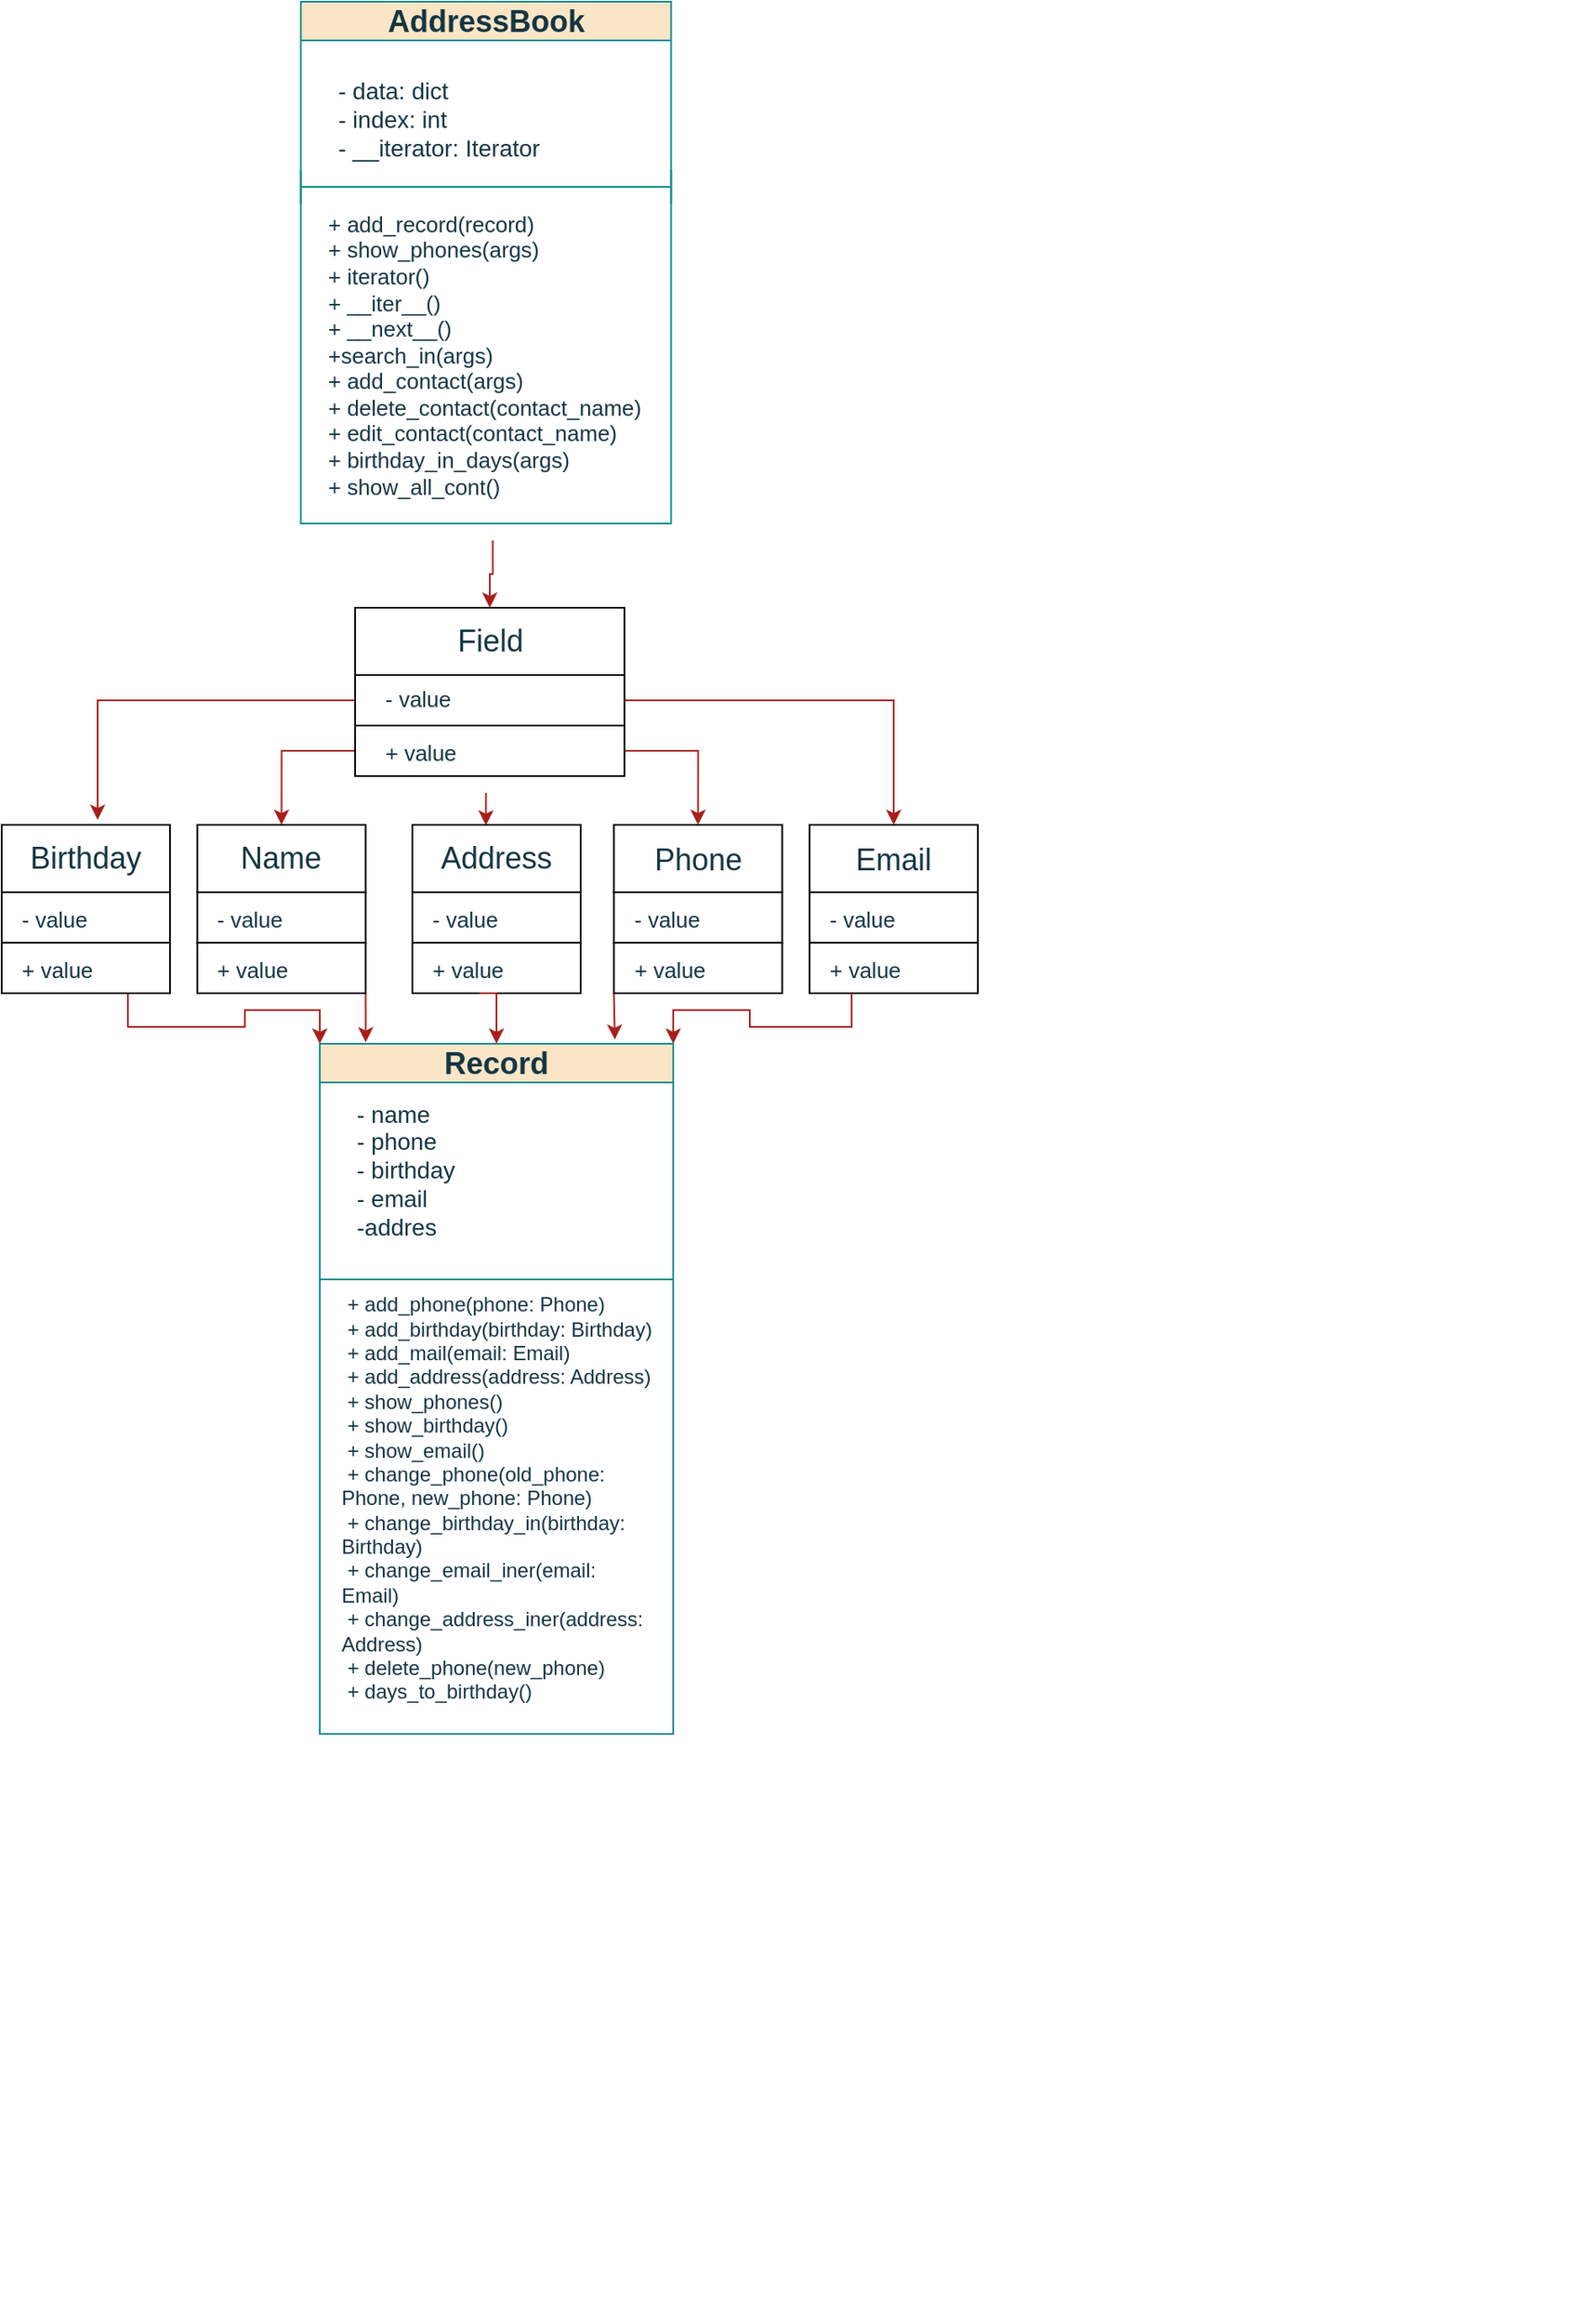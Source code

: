 <mxfile version="21.6.3" type="github">
  <diagram name="Сторінка-1" id="X34uXBFHBQ1U8Xl85ax0">
    <mxGraphModel dx="1057" dy="569" grid="1" gridSize="10" guides="1" tooltips="1" connect="1" arrows="1" fold="1" page="1" pageScale="1" pageWidth="827" pageHeight="1169" math="0" shadow="0">
      <root>
        <mxCell id="0" />
        <mxCell id="1" parent="0" />
        <mxCell id="awaDhILhFS4YZEdiU3oN-5" value="&lt;font style=&quot;font-size: 18px;&quot;&gt;AddressBook&lt;/font&gt;" style="swimlane;whiteSpace=wrap;html=1;strokeColor=#0F8B8D;labelBackgroundColor=none;fillColor=#FAE5C7;fontColor=#143642;" vertex="1" parent="1">
          <mxGeometry x="301.75" y="10" width="220" height="310" as="geometry">
            <mxRectangle x="300" y="30" width="120" height="30" as="alternateBounds" />
          </mxGeometry>
        </mxCell>
        <mxCell id="awaDhILhFS4YZEdiU3oN-7" value="- data: dict&lt;br&gt;- index: int&amp;nbsp;&lt;br&gt;- __iterator: Iterator&amp;nbsp;" style="text;html=1;strokeColor=none;fillColor=none;align=left;verticalAlign=middle;whiteSpace=wrap;rounded=0;fontColor=#143642;fontSize=14;" vertex="1" parent="awaDhILhFS4YZEdiU3oN-5">
          <mxGeometry x="20" y="40" width="130" height="60" as="geometry" />
        </mxCell>
        <mxCell id="awaDhILhFS4YZEdiU3oN-12" value="" style="shape=crossbar;whiteSpace=wrap;html=1;rounded=1;strokeColor=#0F8B8D;fontColor=#143642;fillColor=#FAE5C7;" vertex="1" parent="awaDhILhFS4YZEdiU3oN-5">
          <mxGeometry y="100" width="220" height="20" as="geometry" />
        </mxCell>
        <mxCell id="awaDhILhFS4YZEdiU3oN-16" value="&lt;div style=&quot;font-size: 13px;&quot;&gt;&lt;font style=&quot;font-size: 13px;&quot;&gt;+ add_record(record)&amp;nbsp; &amp;nbsp; &amp;nbsp; &amp;nbsp; &amp;nbsp; &amp;nbsp; &amp;nbsp;&lt;/font&gt;&lt;/div&gt;&lt;div style=&quot;font-size: 13px;&quot;&gt;&lt;font style=&quot;font-size: 13px;&quot;&gt;+ show_phones(args)&amp;nbsp; &amp;nbsp; &amp;nbsp; &amp;nbsp; &amp;nbsp; &amp;nbsp; &amp;nbsp;&lt;/font&gt;&lt;/div&gt;&lt;div style=&quot;font-size: 13px;&quot;&gt;&lt;span style=&quot;background-color: initial;&quot;&gt;&lt;font style=&quot;font-size: 13px;&quot;&gt;+ iterator()&amp;nbsp; &amp;nbsp; &amp;nbsp; &amp;nbsp; &amp;nbsp; &amp;nbsp; &amp;nbsp; &amp;nbsp; &amp;nbsp; &amp;nbsp; &amp;nbsp;&lt;/font&gt;&lt;/span&gt;&lt;/div&gt;&lt;div style=&quot;font-size: 13px;&quot;&gt;&lt;span style=&quot;background-color: initial;&quot;&gt;&lt;font style=&quot;font-size: 13px;&quot;&gt;+ __iter__()&amp;nbsp; &amp;nbsp; &amp;nbsp; &amp;nbsp; &amp;nbsp; &amp;nbsp; &amp;nbsp; &amp;nbsp; &amp;nbsp; &amp;nbsp;&lt;/font&gt;&lt;/span&gt;&lt;/div&gt;&lt;div style=&quot;font-size: 13px;&quot;&gt;&lt;font style=&quot;font-size: 13px;&quot;&gt;+ __next__()&amp;nbsp; &amp;nbsp; &amp;nbsp; &amp;nbsp; &amp;nbsp; &amp;nbsp; &amp;nbsp; &amp;nbsp; &amp;nbsp; &amp;nbsp;&amp;nbsp;&lt;span style=&quot;background-color: initial;&quot;&gt;&amp;nbsp; &amp;nbsp; +search_in(args)&amp;nbsp; &amp;nbsp; &amp;nbsp; &amp;nbsp; &amp;nbsp; &amp;nbsp; &amp;nbsp;&amp;nbsp;&lt;/span&gt;&lt;/font&gt;&lt;/div&gt;&lt;div style=&quot;font-size: 13px;&quot;&gt;&lt;font style=&quot;font-size: 13px;&quot;&gt;+ add_contact(args)&amp;nbsp; &amp;nbsp; &amp;nbsp; &amp;nbsp; &amp;nbsp;&lt;/font&gt;&lt;/div&gt;&lt;div style=&quot;font-size: 13px;&quot;&gt;&lt;span style=&quot;background-color: initial;&quot;&gt;&lt;font style=&quot;font-size: 13px;&quot;&gt;+ delete_contact(contact_name)&amp;nbsp;&amp;nbsp;&lt;/font&gt;&lt;/span&gt;&lt;/div&gt;&lt;div style=&quot;font-size: 13px;&quot;&gt;&lt;font style=&quot;font-size: 13px;&quot;&gt;+ edit_contact(contact_name)&amp;nbsp; &amp;nbsp; &amp;nbsp;&lt;/font&gt;&lt;/div&gt;&lt;div style=&quot;font-size: 13px;&quot;&gt;&lt;font style=&quot;font-size: 13px;&quot;&gt;+ birthday_in_days(args)&amp;nbsp;&lt;/font&gt;&lt;/div&gt;&lt;div style=&quot;font-size: 13px;&quot;&gt;&lt;font style=&quot;font-size: 13px;&quot;&gt;+ show_all_cont()&lt;/font&gt;&lt;/div&gt;" style="text;html=1;strokeColor=none;fillColor=none;align=left;verticalAlign=middle;whiteSpace=wrap;rounded=0;fontColor=#143642;" vertex="1" parent="awaDhILhFS4YZEdiU3oN-5">
          <mxGeometry x="14" y="100" width="200" height="220" as="geometry" />
        </mxCell>
        <mxCell id="awaDhILhFS4YZEdiU3oN-17" style="edgeStyle=orthogonalEdgeStyle;rounded=0;orthogonalLoop=1;jettySize=auto;html=1;exitX=0.5;exitY=1;exitDx=0;exitDy=0;strokeColor=#A8201A;fontColor=#143642;fillColor=#FAE5C7;" edge="1" parent="awaDhILhFS4YZEdiU3oN-5" source="awaDhILhFS4YZEdiU3oN-16" target="awaDhILhFS4YZEdiU3oN-16">
          <mxGeometry relative="1" as="geometry" />
        </mxCell>
        <mxCell id="awaDhILhFS4YZEdiU3oN-18" value="" style="rounded=0;whiteSpace=wrap;html=1;" vertex="1" parent="1">
          <mxGeometry x="334" y="370" width="160" height="40" as="geometry" />
        </mxCell>
        <mxCell id="awaDhILhFS4YZEdiU3oN-19" value="Field    " style="text;html=1;strokeColor=none;fillColor=none;align=center;verticalAlign=middle;whiteSpace=wrap;rounded=0;fontColor=#143642;fontSize=18;" vertex="1" parent="1">
          <mxGeometry x="346.5" y="375" width="135" height="30" as="geometry" />
        </mxCell>
        <mxCell id="awaDhILhFS4YZEdiU3oN-130" style="edgeStyle=orthogonalEdgeStyle;rounded=0;orthogonalLoop=1;jettySize=auto;html=1;exitX=0;exitY=0.5;exitDx=0;exitDy=0;strokeColor=#A8201A;fontColor=#143642;fillColor=#FAE5C7;entryX=0.57;entryY=-0.075;entryDx=0;entryDy=0;entryPerimeter=0;" edge="1" parent="1" source="awaDhILhFS4YZEdiU3oN-20" target="awaDhILhFS4YZEdiU3oN-70">
          <mxGeometry relative="1" as="geometry">
            <mxPoint x="180" y="490" as="targetPoint" />
          </mxGeometry>
        </mxCell>
        <mxCell id="awaDhILhFS4YZEdiU3oN-132" style="edgeStyle=orthogonalEdgeStyle;rounded=0;orthogonalLoop=1;jettySize=auto;html=1;exitX=1;exitY=0.5;exitDx=0;exitDy=0;entryX=0.5;entryY=0;entryDx=0;entryDy=0;strokeColor=#A8201A;fontColor=#143642;fillColor=#FAE5C7;" edge="1" parent="1" source="awaDhILhFS4YZEdiU3oN-20" target="awaDhILhFS4YZEdiU3oN-64">
          <mxGeometry relative="1" as="geometry" />
        </mxCell>
        <mxCell id="awaDhILhFS4YZEdiU3oN-20" value="" style="rounded=0;whiteSpace=wrap;html=1;" vertex="1" parent="1">
          <mxGeometry x="334" y="410" width="160" height="30" as="geometry" />
        </mxCell>
        <mxCell id="awaDhILhFS4YZEdiU3oN-21" value="&lt;font style=&quot;font-size: 13px;&quot;&gt;- value&lt;/font&gt;" style="text;html=1;strokeColor=none;fillColor=none;align=left;verticalAlign=middle;whiteSpace=wrap;rounded=0;fontColor=#143642;fontSize=18;" vertex="1" parent="1">
          <mxGeometry x="349.5" y="410" width="124.5" height="25" as="geometry" />
        </mxCell>
        <mxCell id="awaDhILhFS4YZEdiU3oN-129" style="edgeStyle=orthogonalEdgeStyle;rounded=0;orthogonalLoop=1;jettySize=auto;html=1;exitX=0;exitY=0.5;exitDx=0;exitDy=0;entryX=0.5;entryY=0;entryDx=0;entryDy=0;strokeColor=#A8201A;fontColor=#143642;fillColor=#FAE5C7;" edge="1" parent="1" source="awaDhILhFS4YZEdiU3oN-22" target="awaDhILhFS4YZEdiU3oN-58">
          <mxGeometry relative="1" as="geometry" />
        </mxCell>
        <mxCell id="awaDhILhFS4YZEdiU3oN-131" style="edgeStyle=orthogonalEdgeStyle;rounded=0;orthogonalLoop=1;jettySize=auto;html=1;exitX=1;exitY=0.5;exitDx=0;exitDy=0;entryX=0.5;entryY=0;entryDx=0;entryDy=0;strokeColor=#A8201A;fontColor=#143642;fillColor=#FAE5C7;" edge="1" parent="1" source="awaDhILhFS4YZEdiU3oN-22" target="awaDhILhFS4YZEdiU3oN-52">
          <mxGeometry relative="1" as="geometry" />
        </mxCell>
        <mxCell id="awaDhILhFS4YZEdiU3oN-22" value="" style="rounded=0;whiteSpace=wrap;html=1;" vertex="1" parent="1">
          <mxGeometry x="334" y="440" width="160" height="30" as="geometry" />
        </mxCell>
        <mxCell id="awaDhILhFS4YZEdiU3oN-134" style="edgeStyle=orthogonalEdgeStyle;rounded=0;orthogonalLoop=1;jettySize=auto;html=1;exitX=0.5;exitY=1;exitDx=0;exitDy=0;entryX=0.437;entryY=0.008;entryDx=0;entryDy=0;entryPerimeter=0;strokeColor=#A8201A;fontColor=#143642;fillColor=#FAE5C7;" edge="1" parent="1" source="awaDhILhFS4YZEdiU3oN-23" target="awaDhILhFS4YZEdiU3oN-31">
          <mxGeometry relative="1" as="geometry" />
        </mxCell>
        <mxCell id="awaDhILhFS4YZEdiU3oN-23" value="&lt;font style=&quot;font-size: 13px;&quot;&gt;+ value&lt;/font&gt;" style="text;html=1;strokeColor=none;fillColor=none;align=left;verticalAlign=middle;whiteSpace=wrap;rounded=0;fontColor=#143642;fontSize=18;" vertex="1" parent="1">
          <mxGeometry x="349.5" y="430" width="124.5" height="50" as="geometry" />
        </mxCell>
        <mxCell id="awaDhILhFS4YZEdiU3oN-31" value="" style="rounded=0;whiteSpace=wrap;html=1;" vertex="1" parent="1">
          <mxGeometry x="368" y="499" width="100" height="40" as="geometry" />
        </mxCell>
        <mxCell id="awaDhILhFS4YZEdiU3oN-32" value="Address " style="text;html=1;strokeColor=none;fillColor=none;align=center;verticalAlign=middle;whiteSpace=wrap;rounded=0;fontColor=#143642;fontSize=18;" vertex="1" parent="1">
          <mxGeometry x="378" y="504" width="80" height="30" as="geometry" />
        </mxCell>
        <mxCell id="awaDhILhFS4YZEdiU3oN-33" value="" style="rounded=0;whiteSpace=wrap;html=1;" vertex="1" parent="1">
          <mxGeometry x="368" y="539" width="100" height="30" as="geometry" />
        </mxCell>
        <mxCell id="awaDhILhFS4YZEdiU3oN-34" value="&lt;font style=&quot;font-size: 13px;&quot;&gt;- value&lt;/font&gt;" style="text;html=1;strokeColor=none;fillColor=none;align=left;verticalAlign=middle;whiteSpace=wrap;rounded=0;fontColor=#143642;fontSize=18;" vertex="1" parent="1">
          <mxGeometry x="378" y="539" width="70" height="30" as="geometry" />
        </mxCell>
        <mxCell id="awaDhILhFS4YZEdiU3oN-35" value="" style="rounded=0;whiteSpace=wrap;html=1;" vertex="1" parent="1">
          <mxGeometry x="368" y="569" width="100" height="30" as="geometry" />
        </mxCell>
        <mxCell id="awaDhILhFS4YZEdiU3oN-135" style="edgeStyle=orthogonalEdgeStyle;rounded=0;orthogonalLoop=1;jettySize=auto;html=1;exitX=0.5;exitY=1;exitDx=0;exitDy=0;entryX=0.5;entryY=0;entryDx=0;entryDy=0;strokeColor=#A8201A;fontColor=#143642;fillColor=#FAE5C7;" edge="1" parent="1" source="awaDhILhFS4YZEdiU3oN-36" target="awaDhILhFS4YZEdiU3oN-104">
          <mxGeometry relative="1" as="geometry" />
        </mxCell>
        <mxCell id="awaDhILhFS4YZEdiU3oN-36" value="&lt;font style=&quot;font-size: 13px;&quot;&gt;+ value&lt;/font&gt;" style="text;html=1;strokeColor=none;fillColor=none;align=left;verticalAlign=middle;whiteSpace=wrap;rounded=0;fontColor=#143642;fontSize=18;" vertex="1" parent="1">
          <mxGeometry x="378" y="569" width="60" height="30" as="geometry" />
        </mxCell>
        <mxCell id="awaDhILhFS4YZEdiU3oN-52" value="" style="rounded=0;whiteSpace=wrap;html=1;" vertex="1" parent="1">
          <mxGeometry x="487.75" y="499" width="100" height="40" as="geometry" />
        </mxCell>
        <mxCell id="awaDhILhFS4YZEdiU3oN-53" value="Phone " style="text;html=1;strokeColor=none;fillColor=none;align=center;verticalAlign=middle;whiteSpace=wrap;rounded=0;fontColor=#143642;fontSize=18;" vertex="1" parent="1">
          <mxGeometry x="497.75" y="505" width="80" height="30" as="geometry" />
        </mxCell>
        <mxCell id="awaDhILhFS4YZEdiU3oN-54" value="" style="rounded=0;whiteSpace=wrap;html=1;" vertex="1" parent="1">
          <mxGeometry x="487.75" y="539" width="100" height="30" as="geometry" />
        </mxCell>
        <mxCell id="awaDhILhFS4YZEdiU3oN-55" value="&lt;font style=&quot;font-size: 13px;&quot;&gt;- value&lt;/font&gt;" style="text;html=1;strokeColor=none;fillColor=none;align=left;verticalAlign=middle;whiteSpace=wrap;rounded=0;fontColor=#143642;fontSize=18;" vertex="1" parent="1">
          <mxGeometry x="497.75" y="539" width="70" height="30" as="geometry" />
        </mxCell>
        <mxCell id="awaDhILhFS4YZEdiU3oN-141" style="edgeStyle=orthogonalEdgeStyle;rounded=0;orthogonalLoop=1;jettySize=auto;html=1;exitX=0;exitY=1;exitDx=0;exitDy=0;entryX=0.835;entryY=-0.006;entryDx=0;entryDy=0;entryPerimeter=0;strokeColor=#A8201A;fontColor=#143642;fillColor=#FAE5C7;" edge="1" parent="1" source="awaDhILhFS4YZEdiU3oN-56" target="awaDhILhFS4YZEdiU3oN-104">
          <mxGeometry relative="1" as="geometry" />
        </mxCell>
        <mxCell id="awaDhILhFS4YZEdiU3oN-56" value="" style="rounded=0;whiteSpace=wrap;html=1;" vertex="1" parent="1">
          <mxGeometry x="487.75" y="569" width="100" height="30" as="geometry" />
        </mxCell>
        <mxCell id="awaDhILhFS4YZEdiU3oN-57" value="&lt;font style=&quot;font-size: 13px;&quot;&gt;+ value&lt;/font&gt;" style="text;html=1;strokeColor=none;fillColor=none;align=left;verticalAlign=middle;whiteSpace=wrap;rounded=0;fontColor=#143642;fontSize=18;" vertex="1" parent="1">
          <mxGeometry x="497.75" y="569" width="60" height="30" as="geometry" />
        </mxCell>
        <mxCell id="awaDhILhFS4YZEdiU3oN-58" value="" style="rounded=0;whiteSpace=wrap;html=1;" vertex="1" parent="1">
          <mxGeometry x="240.25" y="499" width="100" height="40" as="geometry" />
        </mxCell>
        <mxCell id="awaDhILhFS4YZEdiU3oN-59" value="Name  " style="text;html=1;strokeColor=none;fillColor=none;align=center;verticalAlign=middle;whiteSpace=wrap;rounded=0;fontColor=#143642;fontSize=18;" vertex="1" parent="1">
          <mxGeometry x="250.25" y="504" width="80" height="30" as="geometry" />
        </mxCell>
        <mxCell id="awaDhILhFS4YZEdiU3oN-60" value="" style="rounded=0;whiteSpace=wrap;html=1;" vertex="1" parent="1">
          <mxGeometry x="240.25" y="539" width="100" height="30" as="geometry" />
        </mxCell>
        <mxCell id="awaDhILhFS4YZEdiU3oN-61" value="&lt;font style=&quot;font-size: 13px;&quot;&gt;- value&lt;/font&gt;" style="text;html=1;strokeColor=none;fillColor=none;align=left;verticalAlign=middle;whiteSpace=wrap;rounded=0;fontColor=#143642;fontSize=18;" vertex="1" parent="1">
          <mxGeometry x="250.25" y="539" width="70" height="30" as="geometry" />
        </mxCell>
        <mxCell id="awaDhILhFS4YZEdiU3oN-140" style="edgeStyle=orthogonalEdgeStyle;rounded=0;orthogonalLoop=1;jettySize=auto;html=1;exitX=1;exitY=1;exitDx=0;exitDy=0;entryX=0.13;entryY=-0.002;entryDx=0;entryDy=0;entryPerimeter=0;strokeColor=#A8201A;fontColor=#143642;fillColor=#FAE5C7;" edge="1" parent="1" source="awaDhILhFS4YZEdiU3oN-62" target="awaDhILhFS4YZEdiU3oN-104">
          <mxGeometry relative="1" as="geometry" />
        </mxCell>
        <mxCell id="awaDhILhFS4YZEdiU3oN-62" value="" style="rounded=0;whiteSpace=wrap;html=1;" vertex="1" parent="1">
          <mxGeometry x="240.25" y="569" width="100" height="30" as="geometry" />
        </mxCell>
        <mxCell id="awaDhILhFS4YZEdiU3oN-63" value="&lt;font style=&quot;font-size: 13px;&quot;&gt;+ value&lt;/font&gt;" style="text;html=1;strokeColor=none;fillColor=none;align=left;verticalAlign=middle;whiteSpace=wrap;rounded=0;fontColor=#143642;fontSize=18;" vertex="1" parent="1">
          <mxGeometry x="250.25" y="569" width="60" height="30" as="geometry" />
        </mxCell>
        <mxCell id="awaDhILhFS4YZEdiU3oN-64" value="" style="rounded=0;whiteSpace=wrap;html=1;" vertex="1" parent="1">
          <mxGeometry x="604" y="499" width="100" height="40" as="geometry" />
        </mxCell>
        <mxCell id="awaDhILhFS4YZEdiU3oN-65" value="Email   " style="text;html=1;strokeColor=none;fillColor=none;align=center;verticalAlign=middle;whiteSpace=wrap;rounded=0;fontColor=#143642;fontSize=18;" vertex="1" parent="1">
          <mxGeometry x="614" y="505" width="80" height="30" as="geometry" />
        </mxCell>
        <mxCell id="awaDhILhFS4YZEdiU3oN-66" value="" style="rounded=0;whiteSpace=wrap;html=1;" vertex="1" parent="1">
          <mxGeometry x="604" y="539" width="100" height="30" as="geometry" />
        </mxCell>
        <mxCell id="awaDhILhFS4YZEdiU3oN-67" value="&lt;font style=&quot;font-size: 13px;&quot;&gt;- value&lt;/font&gt;" style="text;html=1;strokeColor=none;fillColor=none;align=left;verticalAlign=middle;whiteSpace=wrap;rounded=0;fontColor=#143642;fontSize=18;" vertex="1" parent="1">
          <mxGeometry x="614" y="539" width="70" height="30" as="geometry" />
        </mxCell>
        <mxCell id="awaDhILhFS4YZEdiU3oN-68" value="" style="rounded=0;whiteSpace=wrap;html=1;" vertex="1" parent="1">
          <mxGeometry x="604" y="569" width="100" height="30" as="geometry" />
        </mxCell>
        <mxCell id="awaDhILhFS4YZEdiU3oN-138" style="edgeStyle=orthogonalEdgeStyle;rounded=0;orthogonalLoop=1;jettySize=auto;html=1;exitX=0.25;exitY=1;exitDx=0;exitDy=0;entryX=1;entryY=0;entryDx=0;entryDy=0;strokeColor=#A8201A;fontColor=#143642;fillColor=#FAE5C7;" edge="1" parent="1" source="awaDhILhFS4YZEdiU3oN-69" target="awaDhILhFS4YZEdiU3oN-104">
          <mxGeometry relative="1" as="geometry" />
        </mxCell>
        <mxCell id="awaDhILhFS4YZEdiU3oN-69" value="&lt;font style=&quot;font-size: 13px;&quot;&gt;+ value&lt;/font&gt;" style="text;html=1;strokeColor=none;fillColor=none;align=left;verticalAlign=middle;whiteSpace=wrap;rounded=0;fontColor=#143642;fontSize=18;" vertex="1" parent="1">
          <mxGeometry x="614" y="569" width="60" height="30" as="geometry" />
        </mxCell>
        <mxCell id="awaDhILhFS4YZEdiU3oN-70" value="" style="rounded=0;whiteSpace=wrap;html=1;" vertex="1" parent="1">
          <mxGeometry x="124" y="499" width="100" height="40" as="geometry" />
        </mxCell>
        <mxCell id="awaDhILhFS4YZEdiU3oN-71" value="Birthday " style="text;html=1;strokeColor=none;fillColor=none;align=center;verticalAlign=middle;whiteSpace=wrap;rounded=0;fontColor=#143642;fontSize=18;" vertex="1" parent="1">
          <mxGeometry x="134" y="504" width="80" height="30" as="geometry" />
        </mxCell>
        <mxCell id="awaDhILhFS4YZEdiU3oN-72" value="" style="rounded=0;whiteSpace=wrap;html=1;" vertex="1" parent="1">
          <mxGeometry x="124" y="539" width="100" height="30" as="geometry" />
        </mxCell>
        <mxCell id="awaDhILhFS4YZEdiU3oN-73" value="&lt;font style=&quot;font-size: 13px;&quot;&gt;- value&lt;/font&gt;" style="text;html=1;strokeColor=none;fillColor=none;align=left;verticalAlign=middle;whiteSpace=wrap;rounded=0;fontColor=#143642;fontSize=18;" vertex="1" parent="1">
          <mxGeometry x="134" y="539" width="70" height="30" as="geometry" />
        </mxCell>
        <mxCell id="awaDhILhFS4YZEdiU3oN-139" style="edgeStyle=orthogonalEdgeStyle;rounded=0;orthogonalLoop=1;jettySize=auto;html=1;exitX=0.75;exitY=1;exitDx=0;exitDy=0;entryX=0;entryY=0;entryDx=0;entryDy=0;strokeColor=#A8201A;fontColor=#143642;fillColor=#FAE5C7;" edge="1" parent="1" source="awaDhILhFS4YZEdiU3oN-74" target="awaDhILhFS4YZEdiU3oN-104">
          <mxGeometry relative="1" as="geometry" />
        </mxCell>
        <mxCell id="awaDhILhFS4YZEdiU3oN-74" value="" style="rounded=0;whiteSpace=wrap;html=1;" vertex="1" parent="1">
          <mxGeometry x="124" y="569" width="100" height="30" as="geometry" />
        </mxCell>
        <mxCell id="awaDhILhFS4YZEdiU3oN-75" value="&lt;font style=&quot;font-size: 13px;&quot;&gt;+ value&lt;/font&gt;" style="text;html=1;strokeColor=none;fillColor=none;align=left;verticalAlign=middle;whiteSpace=wrap;rounded=0;fontColor=#143642;fontSize=18;" vertex="1" parent="1">
          <mxGeometry x="134" y="569" width="60" height="30" as="geometry" />
        </mxCell>
        <mxCell id="awaDhILhFS4YZEdiU3oN-104" value="&lt;font style=&quot;font-size: 18px;&quot;&gt;Record&lt;/font&gt;" style="swimlane;whiteSpace=wrap;html=1;strokeColor=#0F8B8D;labelBackgroundColor=none;fillColor=#FAE5C7;fontColor=#143642;" vertex="1" parent="1">
          <mxGeometry x="313" y="629" width="210" height="410" as="geometry">
            <mxRectangle x="300" y="30" width="120" height="30" as="alternateBounds" />
          </mxGeometry>
        </mxCell>
        <mxCell id="awaDhILhFS4YZEdiU3oN-107" value="" style="shape=crossbar;whiteSpace=wrap;html=1;rounded=1;strokeColor=#0F8B8D;fontColor=#143642;fillColor=#FAE5C7;" vertex="1" parent="awaDhILhFS4YZEdiU3oN-104">
          <mxGeometry y="130" width="210" height="20" as="geometry" />
        </mxCell>
        <mxCell id="awaDhILhFS4YZEdiU3oN-105" value="- name&lt;br&gt;- phone&lt;br&gt;- birthday&amp;nbsp;&lt;br&gt;- email&lt;br&gt;-addres&amp;nbsp;" style="text;html=1;strokeColor=none;fillColor=none;align=left;verticalAlign=middle;whiteSpace=wrap;rounded=0;fontColor=#143642;fontSize=14;" vertex="1" parent="awaDhILhFS4YZEdiU3oN-104">
          <mxGeometry x="20.25" y="20" width="70" height="110" as="geometry" />
        </mxCell>
        <mxCell id="awaDhILhFS4YZEdiU3oN-117" value="&lt;div&gt;&amp;nbsp;+ add_phone(phone: Phone)&lt;/div&gt;&lt;div&gt;&amp;nbsp;+ add_birthday(birthday: Birthday)&lt;/div&gt;&lt;div&gt;&amp;nbsp;+ add_mail(email: Email)&lt;/div&gt;&lt;div&gt;&amp;nbsp;+ add_address(address: Address)&lt;/div&gt;&lt;div&gt;&amp;nbsp;+ show_phones()&lt;/div&gt;&lt;div&gt;&amp;nbsp;+ show_birthday()&lt;/div&gt;&lt;div&gt;&amp;nbsp;+ show_email()&lt;/div&gt;&lt;div&gt;&amp;nbsp;+ change_phone(old_phone: Phone, new_phone: Phone)&lt;/div&gt;&lt;div&gt;&amp;nbsp;+ change_birthday_in(birthday: Birthday)&lt;/div&gt;&lt;div&gt;&amp;nbsp;+ change_email_iner(email: Email)&lt;/div&gt;&lt;div&gt;&amp;nbsp;+ change_address_iner(address: Address)&lt;/div&gt;&lt;div&gt;&amp;nbsp;+ delete_phone(new_phone)&lt;/div&gt;&lt;div&gt;&amp;nbsp;+ days_to_birthday()&lt;/div&gt;" style="text;html=1;strokeColor=none;fillColor=none;align=left;verticalAlign=middle;whiteSpace=wrap;rounded=0;fontColor=#143642;" vertex="1" parent="awaDhILhFS4YZEdiU3oN-104">
          <mxGeometry x="11" y="140" width="190" height="260" as="geometry" />
        </mxCell>
        <mxCell id="awaDhILhFS4YZEdiU3oN-109" style="edgeStyle=orthogonalEdgeStyle;rounded=0;orthogonalLoop=1;jettySize=auto;html=1;exitX=0.5;exitY=1;exitDx=0;exitDy=0;strokeColor=#A8201A;fontColor=#143642;fillColor=#FAE5C7;" edge="1" parent="1">
          <mxGeometry relative="1" as="geometry">
            <mxPoint x="1060" y="1380" as="sourcePoint" />
            <mxPoint x="1060" y="1380" as="targetPoint" />
          </mxGeometry>
        </mxCell>
        <mxCell id="awaDhILhFS4YZEdiU3oN-128" style="edgeStyle=orthogonalEdgeStyle;rounded=0;orthogonalLoop=1;jettySize=auto;html=1;exitX=0.5;exitY=1;exitDx=0;exitDy=0;entryX=0.5;entryY=0;entryDx=0;entryDy=0;strokeColor=#A8201A;fontColor=#143642;fillColor=#FAE5C7;" edge="1" parent="1" source="awaDhILhFS4YZEdiU3oN-16" target="awaDhILhFS4YZEdiU3oN-18">
          <mxGeometry relative="1" as="geometry" />
        </mxCell>
      </root>
    </mxGraphModel>
  </diagram>
</mxfile>
